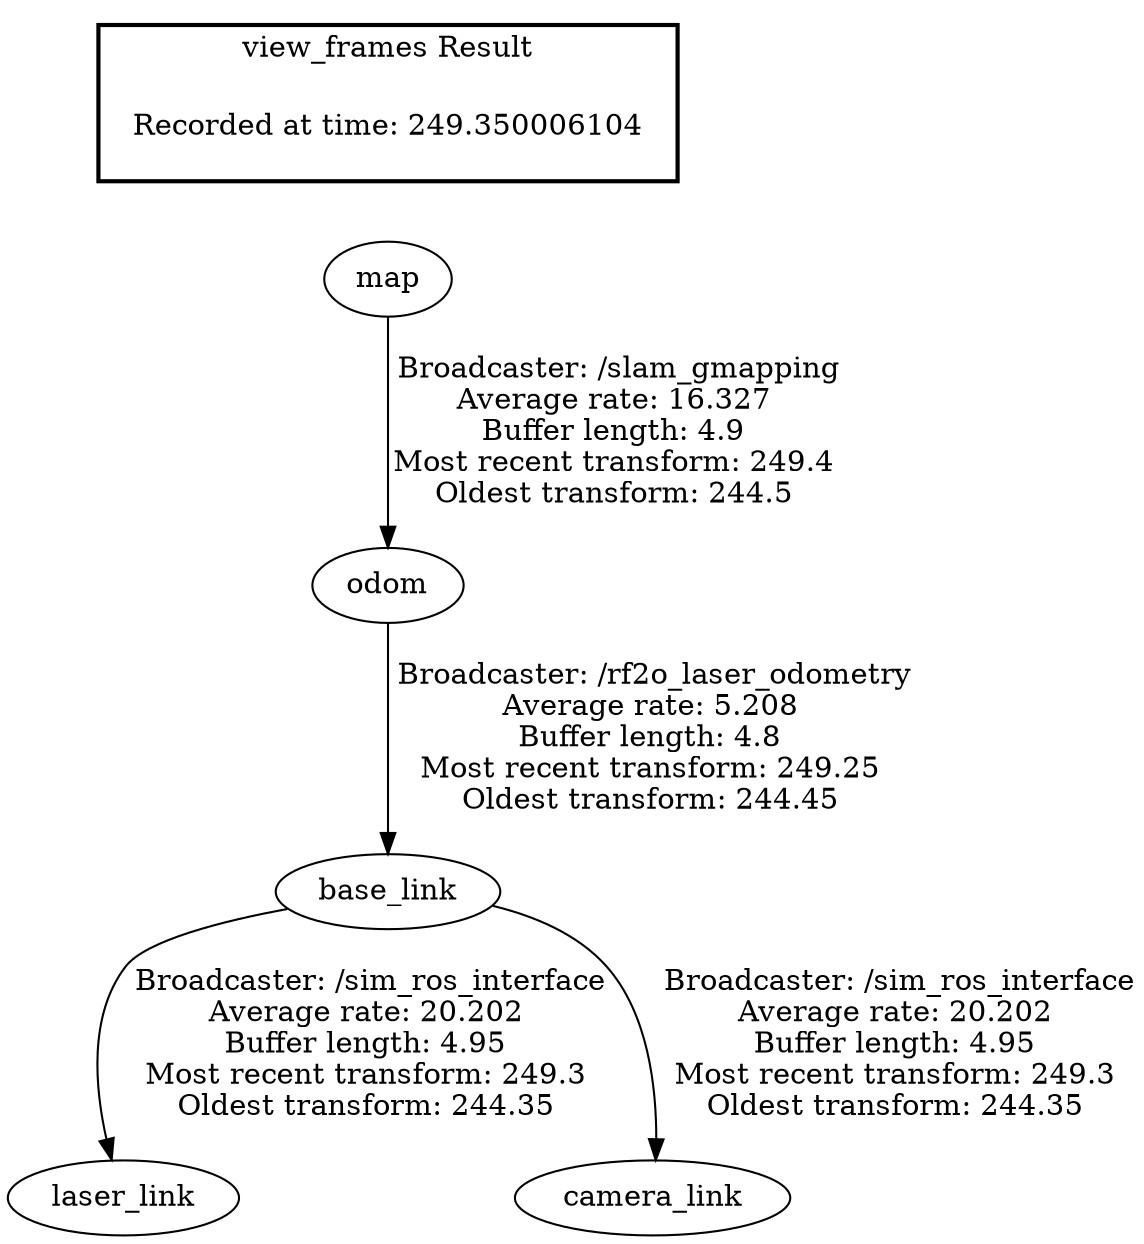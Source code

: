 digraph G {
"base_link" -> "laser_link"[label=" Broadcaster: /sim_ros_interface\nAverage rate: 20.202\nBuffer length: 4.95\nMost recent transform: 249.3\nOldest transform: 244.35\n"];
"odom" -> "base_link"[label=" Broadcaster: /rf2o_laser_odometry\nAverage rate: 5.208\nBuffer length: 4.8\nMost recent transform: 249.25\nOldest transform: 244.45\n"];
"base_link" -> "camera_link"[label=" Broadcaster: /sim_ros_interface\nAverage rate: 20.202\nBuffer length: 4.95\nMost recent transform: 249.3\nOldest transform: 244.35\n"];
"map" -> "odom"[label=" Broadcaster: /slam_gmapping\nAverage rate: 16.327\nBuffer length: 4.9\nMost recent transform: 249.4\nOldest transform: 244.5\n"];
edge [style=invis];
 subgraph cluster_legend { style=bold; color=black; label ="view_frames Result";
"Recorded at time: 249.350006104"[ shape=plaintext ] ;
}->"map";
}